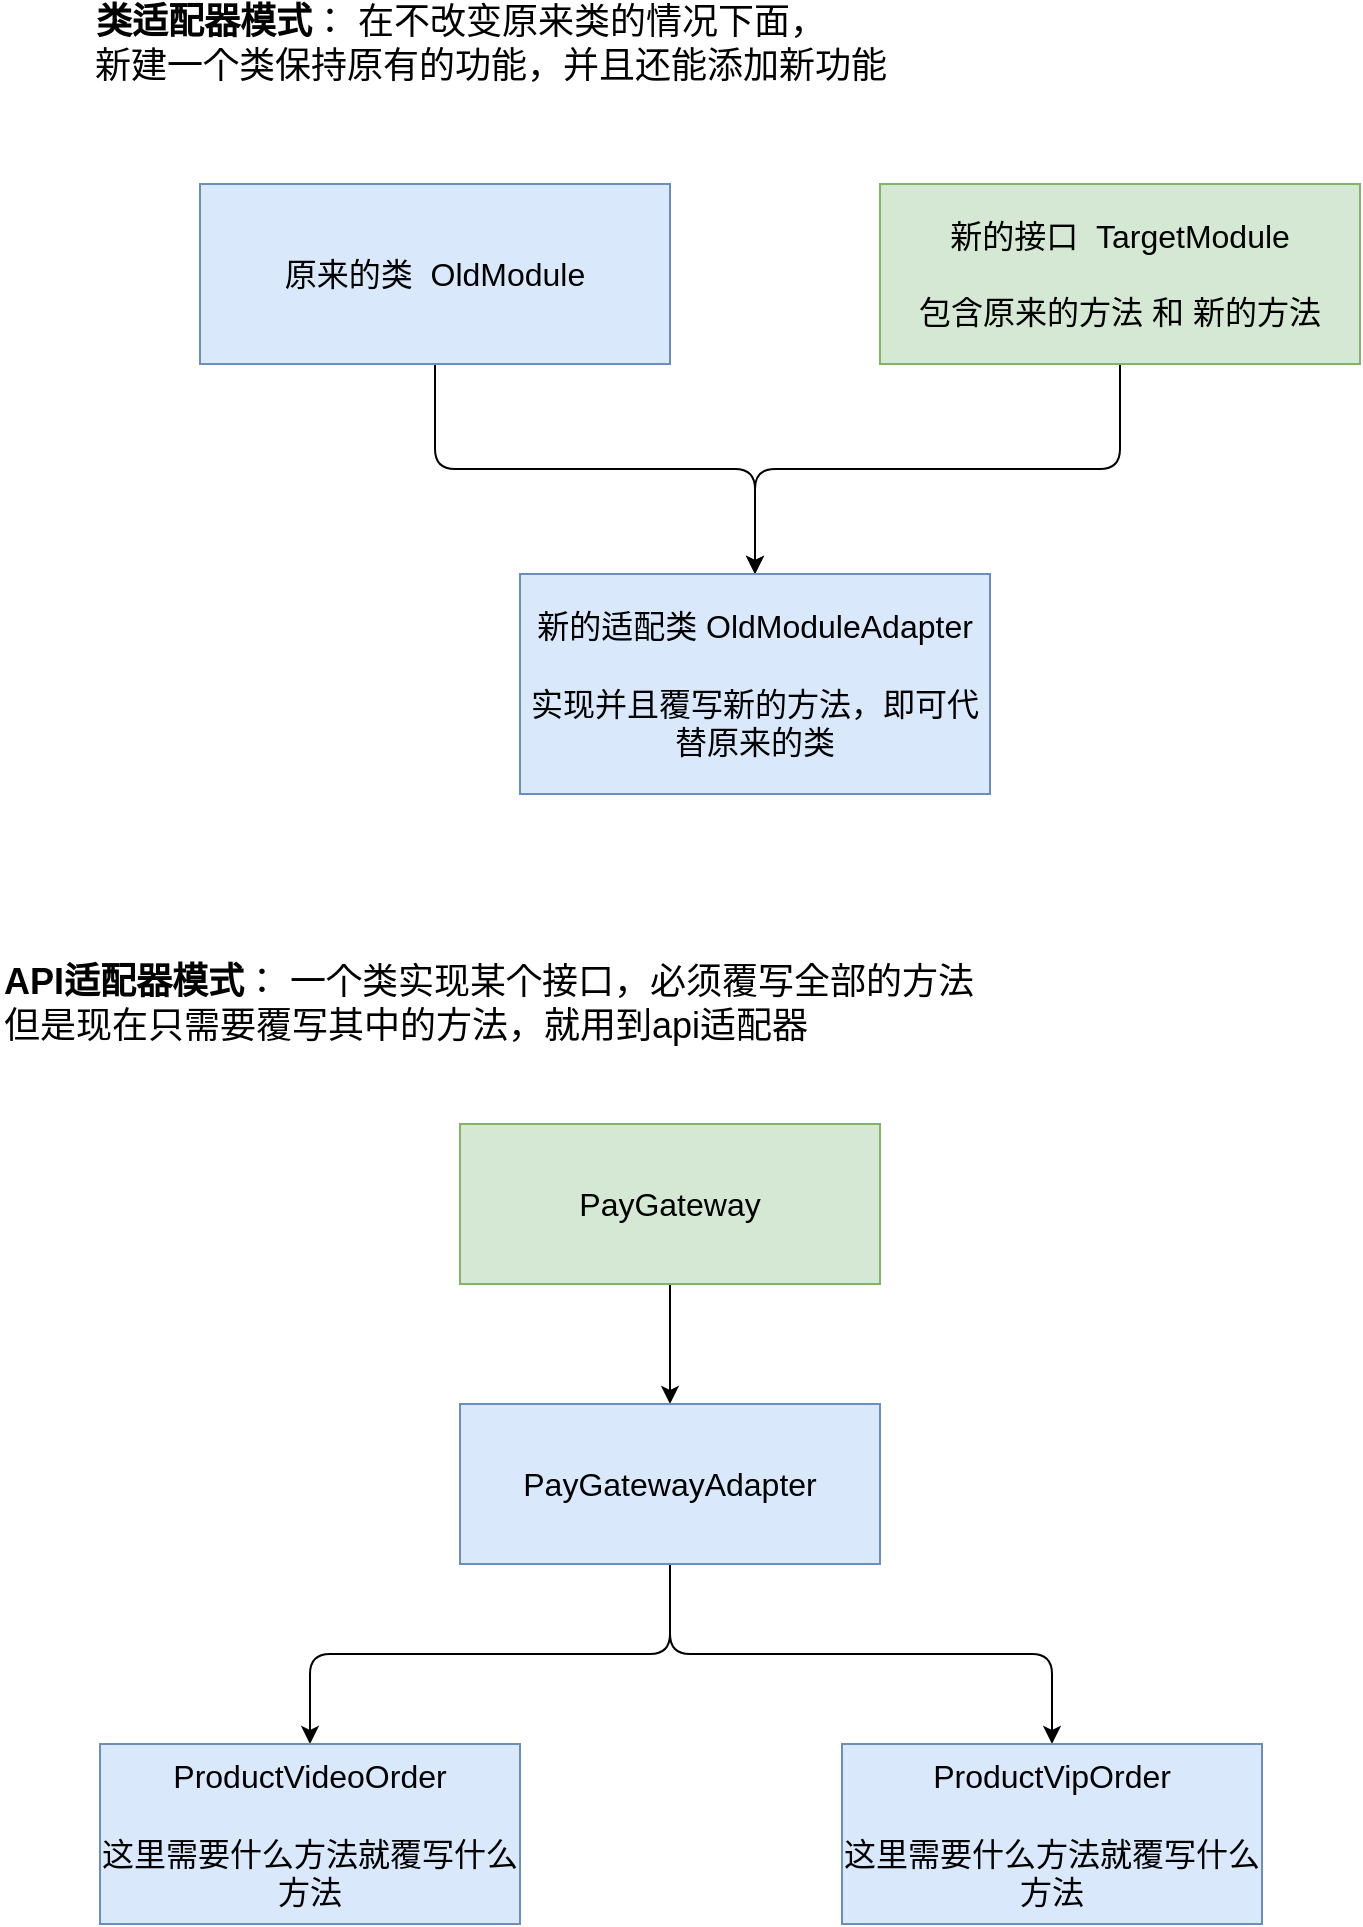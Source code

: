 <mxfile version="13.9.9" type="github">
  <diagram id="_D21O0CqMoseouuk6Jyx" name="Page-1">
    <mxGraphModel dx="1673" dy="896" grid="1" gridSize="10" guides="1" tooltips="1" connect="1" arrows="1" fold="1" page="1" pageScale="1" pageWidth="827" pageHeight="1169" math="0" shadow="0">
      <root>
        <mxCell id="0" />
        <mxCell id="1" parent="0" />
        <mxCell id="ez1NVCz9KSLhxXyHlMgG-1" value="&lt;span style=&quot;font-size: 18px&quot;&gt;&lt;b&gt;类适配器模式&lt;/b&gt;： 在不改变原来类的情况下面，&lt;br&gt;&amp;nbsp; &amp;nbsp; &amp;nbsp; &amp;nbsp; 新建一个类保持原有的功能，并且还能添加新功能&amp;nbsp;&amp;nbsp;&lt;/span&gt;" style="text;html=1;align=center;verticalAlign=middle;resizable=0;points=[];autosize=1;" vertex="1" parent="1">
          <mxGeometry x="30" y="70" width="460" height="40" as="geometry" />
        </mxCell>
        <mxCell id="ez1NVCz9KSLhxXyHlMgG-6" style="edgeStyle=orthogonalEdgeStyle;rounded=1;orthogonalLoop=1;jettySize=auto;html=1;" edge="1" parent="1" source="ez1NVCz9KSLhxXyHlMgG-2" target="ez1NVCz9KSLhxXyHlMgG-4">
          <mxGeometry relative="1" as="geometry" />
        </mxCell>
        <mxCell id="ez1NVCz9KSLhxXyHlMgG-2" value="&lt;font style=&quot;font-size: 16px&quot;&gt;新的接口&amp;nbsp; TargetModule&lt;br&gt;&lt;br&gt;包含原来的方法 和 新的方法&lt;br&gt;&lt;/font&gt;" style="rounded=0;whiteSpace=wrap;html=1;fillColor=#d5e8d4;strokeColor=#82b366;" vertex="1" parent="1">
          <mxGeometry x="470" y="160" width="240" height="90" as="geometry" />
        </mxCell>
        <mxCell id="ez1NVCz9KSLhxXyHlMgG-5" style="edgeStyle=orthogonalEdgeStyle;rounded=1;orthogonalLoop=1;jettySize=auto;html=1;" edge="1" parent="1" source="ez1NVCz9KSLhxXyHlMgG-3" target="ez1NVCz9KSLhxXyHlMgG-4">
          <mxGeometry relative="1" as="geometry" />
        </mxCell>
        <mxCell id="ez1NVCz9KSLhxXyHlMgG-3" value="&lt;font style=&quot;font-size: 16px&quot;&gt;原来的类&amp;nbsp; OldModule&lt;/font&gt;" style="rounded=0;whiteSpace=wrap;html=1;fillColor=#dae8fc;strokeColor=#6c8ebf;" vertex="1" parent="1">
          <mxGeometry x="130" y="160" width="235" height="90" as="geometry" />
        </mxCell>
        <mxCell id="ez1NVCz9KSLhxXyHlMgG-4" value="&lt;font style=&quot;font-size: 16px&quot;&gt;新的适配类 OldModuleAdapter&lt;br&gt;&lt;br&gt;实现并且覆写新的方法，即可代替原来的类&lt;br&gt;&lt;/font&gt;" style="rounded=0;whiteSpace=wrap;html=1;fillColor=#dae8fc;strokeColor=#6c8ebf;" vertex="1" parent="1">
          <mxGeometry x="290" y="355" width="235" height="110" as="geometry" />
        </mxCell>
        <mxCell id="ez1NVCz9KSLhxXyHlMgG-7" value="&lt;span style=&quot;font-size: 18px&quot;&gt;&lt;b&gt;API适配器模式&lt;/b&gt;： 一个类实现某个接口，必须覆写全部的方法&lt;br&gt;但是现在只需要覆写其中的方法，就用到api适配器&amp;nbsp;&amp;nbsp;&lt;/span&gt;" style="text;html=1;align=left;verticalAlign=middle;resizable=0;points=[];autosize=1;" vertex="1" parent="1">
          <mxGeometry x="30" y="550" width="500" height="40" as="geometry" />
        </mxCell>
        <mxCell id="ez1NVCz9KSLhxXyHlMgG-10" style="edgeStyle=orthogonalEdgeStyle;rounded=1;orthogonalLoop=1;jettySize=auto;html=1;entryX=0.5;entryY=0;entryDx=0;entryDy=0;" edge="1" parent="1" source="ez1NVCz9KSLhxXyHlMgG-8" target="ez1NVCz9KSLhxXyHlMgG-9">
          <mxGeometry relative="1" as="geometry" />
        </mxCell>
        <mxCell id="ez1NVCz9KSLhxXyHlMgG-8" value="&lt;font style=&quot;font-size: 16px&quot;&gt;PayGateway&lt;/font&gt;" style="rounded=0;whiteSpace=wrap;html=1;fillColor=#d5e8d4;strokeColor=#82b366;" vertex="1" parent="1">
          <mxGeometry x="260" y="630" width="210" height="80" as="geometry" />
        </mxCell>
        <mxCell id="ez1NVCz9KSLhxXyHlMgG-13" style="edgeStyle=orthogonalEdgeStyle;rounded=1;orthogonalLoop=1;jettySize=auto;html=1;exitX=0.5;exitY=1;exitDx=0;exitDy=0;" edge="1" parent="1" source="ez1NVCz9KSLhxXyHlMgG-9" target="ez1NVCz9KSLhxXyHlMgG-11">
          <mxGeometry relative="1" as="geometry" />
        </mxCell>
        <mxCell id="ez1NVCz9KSLhxXyHlMgG-14" style="edgeStyle=orthogonalEdgeStyle;rounded=1;orthogonalLoop=1;jettySize=auto;html=1;" edge="1" parent="1" source="ez1NVCz9KSLhxXyHlMgG-9" target="ez1NVCz9KSLhxXyHlMgG-12">
          <mxGeometry relative="1" as="geometry" />
        </mxCell>
        <mxCell id="ez1NVCz9KSLhxXyHlMgG-9" value="&lt;font style=&quot;font-size: 16px&quot;&gt;PayGatewayAdapter&lt;/font&gt;" style="rounded=0;whiteSpace=wrap;html=1;fillColor=#dae8fc;strokeColor=#6c8ebf;" vertex="1" parent="1">
          <mxGeometry x="260" y="770" width="210" height="80" as="geometry" />
        </mxCell>
        <mxCell id="ez1NVCz9KSLhxXyHlMgG-11" value="&lt;font style=&quot;font-size: 16px&quot;&gt;ProductVideoOrder&lt;br&gt;&lt;br&gt;这里需要什么方法就覆写什么方法&lt;br&gt;&lt;/font&gt;" style="rounded=0;whiteSpace=wrap;html=1;fillColor=#dae8fc;strokeColor=#6c8ebf;" vertex="1" parent="1">
          <mxGeometry x="80" y="940" width="210" height="90" as="geometry" />
        </mxCell>
        <mxCell id="ez1NVCz9KSLhxXyHlMgG-12" value="&lt;span style=&quot;font-size: 16px&quot;&gt;ProductVipOrder&lt;br&gt;&lt;br&gt;&lt;/span&gt;&lt;span style=&quot;font-size: 16px&quot;&gt;这里需要什么方法就覆写什么方法&lt;/span&gt;&lt;span style=&quot;font-size: 16px&quot;&gt;&lt;br&gt;&lt;/span&gt;" style="rounded=0;whiteSpace=wrap;html=1;fillColor=#dae8fc;strokeColor=#6c8ebf;" vertex="1" parent="1">
          <mxGeometry x="451" y="940" width="210" height="90" as="geometry" />
        </mxCell>
      </root>
    </mxGraphModel>
  </diagram>
</mxfile>
